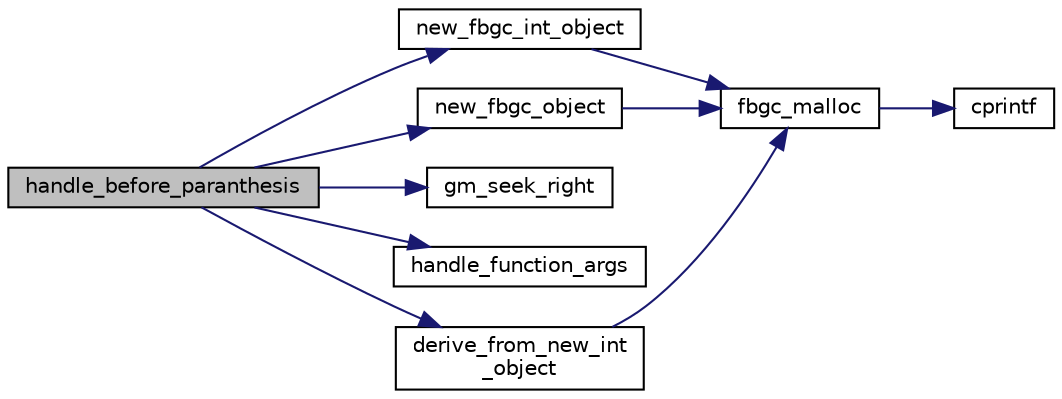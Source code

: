 digraph "handle_before_paranthesis"
{
  edge [fontname="Helvetica",fontsize="10",labelfontname="Helvetica",labelfontsize="10"];
  node [fontname="Helvetica",fontsize="10",shape=record];
  rankdir="LR";
  Node13 [label="handle_before_paranthesis",height=0.2,width=0.4,color="black", fillcolor="grey75", style="filled", fontcolor="black"];
  Node13 -> Node14 [color="midnightblue",fontsize="10",style="solid",fontname="Helvetica"];
  Node14 [label="new_fbgc_int_object",height=0.2,width=0.4,color="black", fillcolor="white", style="filled",URL="$int__object_8c.html#a330313f82de7af3f3801d6c366d6c4b1"];
  Node14 -> Node15 [color="midnightblue",fontsize="10",style="solid",fontname="Helvetica"];
  Node15 [label="fbgc_malloc",height=0.2,width=0.4,color="black", fillcolor="white", style="filled",URL="$memory_8c.html#a41dd65ee24d51160659bf94bed90e998"];
  Node15 -> Node16 [color="midnightblue",fontsize="10",style="solid",fontname="Helvetica"];
  Node16 [label="cprintf",height=0.2,width=0.4,color="black", fillcolor="white", style="filled",URL="$error_8c.html#a30fee765292b076e015fc846035f2550"];
  Node13 -> Node17 [color="midnightblue",fontsize="10",style="solid",fontname="Helvetica"];
  Node17 [label="new_fbgc_object",height=0.2,width=0.4,color="black", fillcolor="white", style="filled",URL="$fbgc__object_8c.html#a6f15a3442ee83b26d15a3832cbfce1ee"];
  Node17 -> Node15 [color="midnightblue",fontsize="10",style="solid",fontname="Helvetica"];
  Node13 -> Node18 [color="midnightblue",fontsize="10",style="solid",fontname="Helvetica"];
  Node18 [label="gm_seek_right",height=0.2,width=0.4,color="black", fillcolor="white", style="filled",URL="$grammar_8c.html#a528e886d78ea25ebc8831ee8daad5fce"];
  Node13 -> Node19 [color="midnightblue",fontsize="10",style="solid",fontname="Helvetica"];
  Node19 [label="handle_function_args",height=0.2,width=0.4,color="black", fillcolor="white", style="filled",URL="$parser_8c.html#a09ce6be30850b605d57fb620abcac583"];
  Node13 -> Node20 [color="midnightblue",fontsize="10",style="solid",fontname="Helvetica"];
  Node20 [label="derive_from_new_int\l_object",height=0.2,width=0.4,color="black", fillcolor="white", style="filled",URL="$int__object_8c.html#a1d84fd5066bc87f808091d2581b8077e"];
  Node20 -> Node15 [color="midnightblue",fontsize="10",style="solid",fontname="Helvetica"];
}

